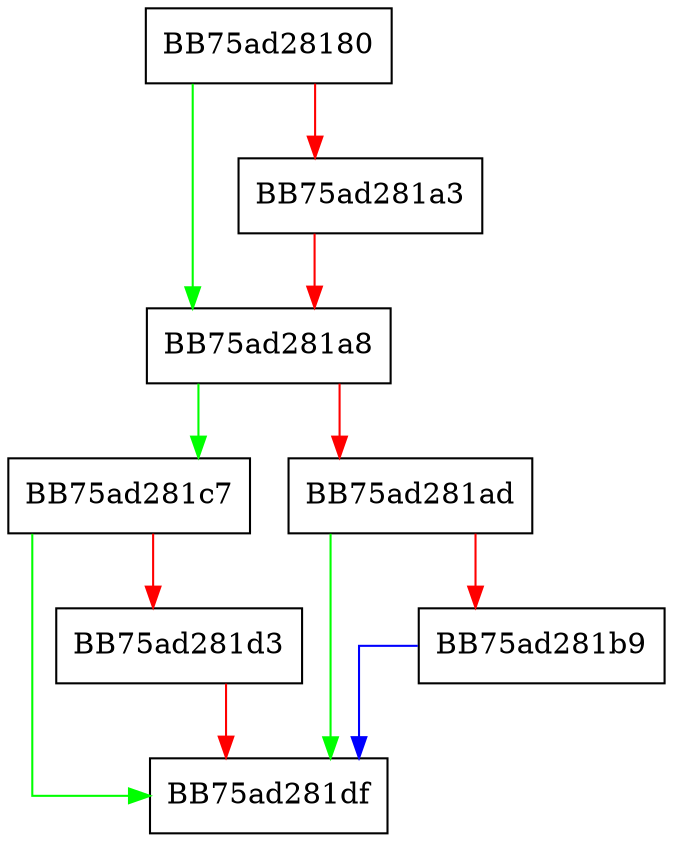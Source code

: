 digraph WrapperWSCUninstallProvider {
  node [shape="box"];
  graph [splines=ortho];
  BB75ad28180 -> BB75ad281a8 [color="green"];
  BB75ad28180 -> BB75ad281a3 [color="red"];
  BB75ad281a3 -> BB75ad281a8 [color="red"];
  BB75ad281a8 -> BB75ad281c7 [color="green"];
  BB75ad281a8 -> BB75ad281ad [color="red"];
  BB75ad281ad -> BB75ad281df [color="green"];
  BB75ad281ad -> BB75ad281b9 [color="red"];
  BB75ad281b9 -> BB75ad281df [color="blue"];
  BB75ad281c7 -> BB75ad281df [color="green"];
  BB75ad281c7 -> BB75ad281d3 [color="red"];
  BB75ad281d3 -> BB75ad281df [color="red"];
}
